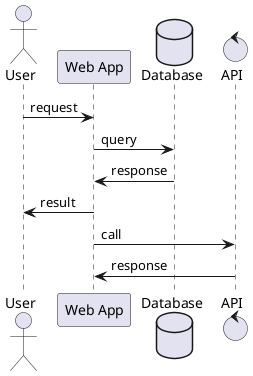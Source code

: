@startuml
actor User
participant "Web App" as WA
database "Database" as DB
control "API" as API

User -> WA: request
WA -> DB: query
DB -> WA: response
WA -> User: result

WA -> API: call
API -> WA: response
@enduml